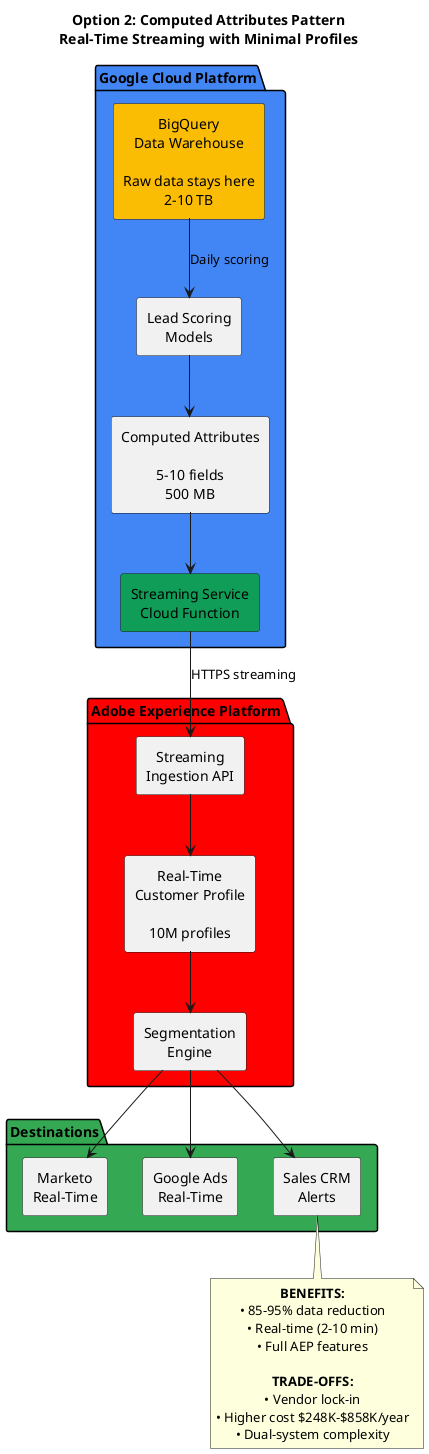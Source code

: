 @startuml
skinparam defaultTextAlignment center
skinparam componentStyle rectangle

title Option 2: Computed Attributes Pattern\nReal-Time Streaming with Minimal Profiles

package "Google Cloud Platform" #4285F4 {
  [BigQuery\nData Warehouse\n\nRaw data stays here\n2-10 TB] as BQ #FBBC04
  [Lead Scoring\nModels] as MODELS
  [Computed Attributes\n\n5-10 fields\n500 MB] as COMP
  [Streaming Service\nCloud Function] as STREAM #0F9D58
}

package "Adobe Experience Platform" #FF0000 {
  [Streaming\nIngestion API] as API
  [Real-Time\nCustomer Profile\n\n10M profiles] as PROFILE
  [Segmentation\nEngine] as SEG
}

package "Destinations" #34A853 {
  [Marketo\nReal-Time] as MKT
  [Google Ads\nReal-Time] as GAD
  [Sales CRM\nAlerts] as CRM
}

BQ --> MODELS : Daily scoring
MODELS --> COMP
COMP --> STREAM
STREAM --> API : HTTPS streaming
API --> PROFILE
PROFILE --> SEG
SEG --> MKT
SEG --> GAD
SEG --> CRM

note bottom
**BENEFITS:**
• 85-95% data reduction
• Real-time (2-10 min)
• Full AEP features

**TRADE-OFFS:**
• Vendor lock-in
• Higher cost $248K-$858K/year
• Dual-system complexity
end note

@enduml
